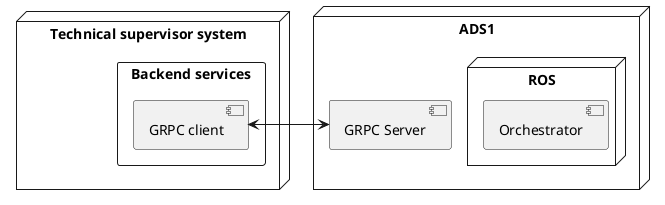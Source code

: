 @startuml
skinparam nodesep 10
skinparam ranksep 5

scale 1.0

node "Technical supervisor system" as ts {
    rectangle "Backend services" as backend {
        component "GRPC client" as ads_client
    }
}

node "ADS1" as ads { 
    node "ROS" as ads1 {
        component "Orchestrator" as ads_orchestrator
    }
    component "GRPC Server" as grpc_server
}

ads_client <-> grpc_server

@enduml
